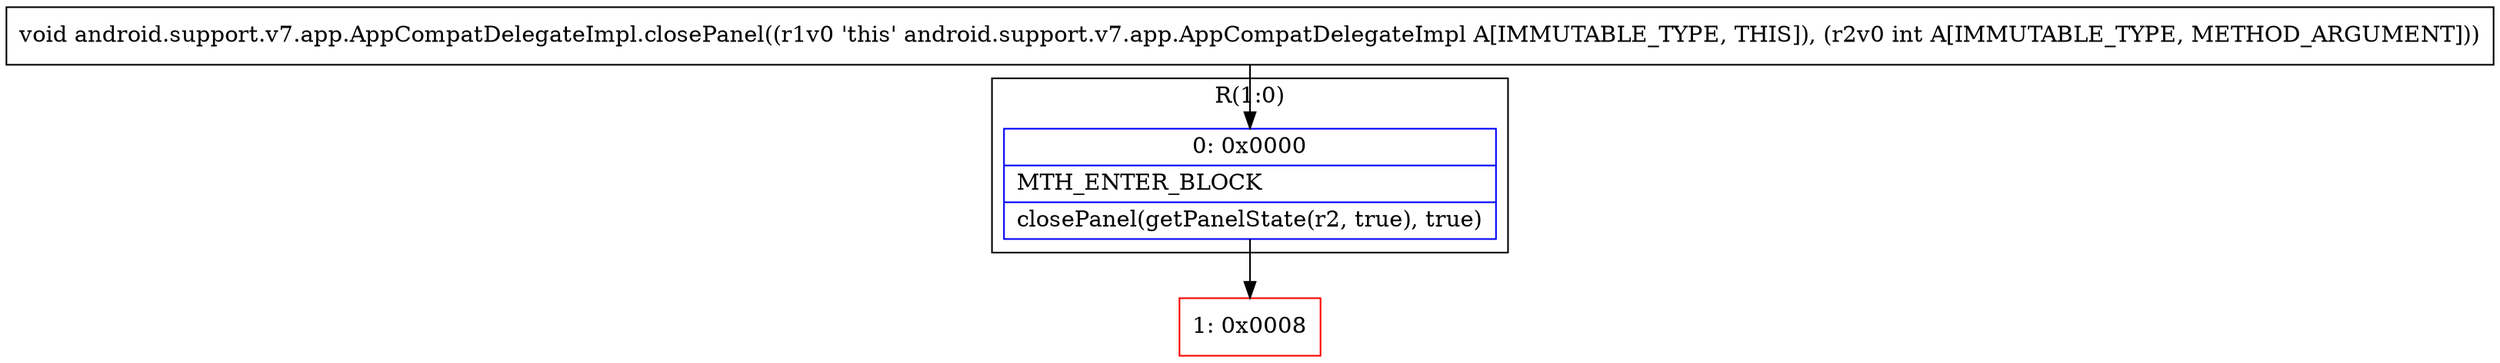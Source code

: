 digraph "CFG forandroid.support.v7.app.AppCompatDelegateImpl.closePanel(I)V" {
subgraph cluster_Region_400824877 {
label = "R(1:0)";
node [shape=record,color=blue];
Node_0 [shape=record,label="{0\:\ 0x0000|MTH_ENTER_BLOCK\l|closePanel(getPanelState(r2, true), true)\l}"];
}
Node_1 [shape=record,color=red,label="{1\:\ 0x0008}"];
MethodNode[shape=record,label="{void android.support.v7.app.AppCompatDelegateImpl.closePanel((r1v0 'this' android.support.v7.app.AppCompatDelegateImpl A[IMMUTABLE_TYPE, THIS]), (r2v0 int A[IMMUTABLE_TYPE, METHOD_ARGUMENT])) }"];
MethodNode -> Node_0;
Node_0 -> Node_1;
}

